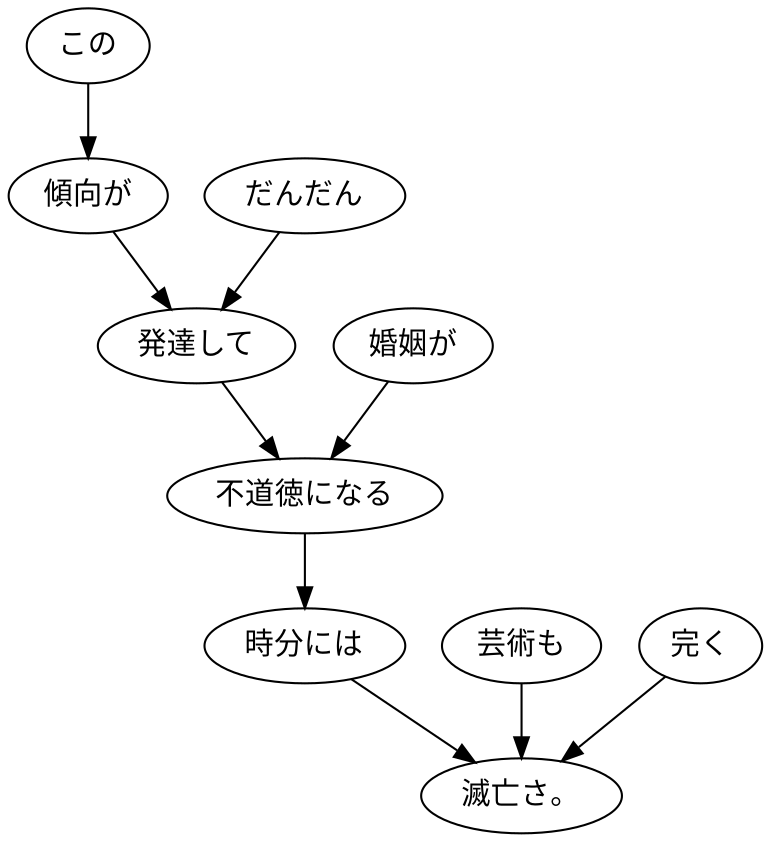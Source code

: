 digraph graph8825 {
	node0 [label="この"];
	node1 [label="傾向が"];
	node2 [label="だんだん"];
	node3 [label="発達して"];
	node4 [label="婚姻が"];
	node5 [label="不道徳になる"];
	node6 [label="時分には"];
	node7 [label="芸術も"];
	node8 [label="完く"];
	node9 [label="滅亡さ。"];
	node0 -> node1;
	node1 -> node3;
	node2 -> node3;
	node3 -> node5;
	node4 -> node5;
	node5 -> node6;
	node6 -> node9;
	node7 -> node9;
	node8 -> node9;
}
